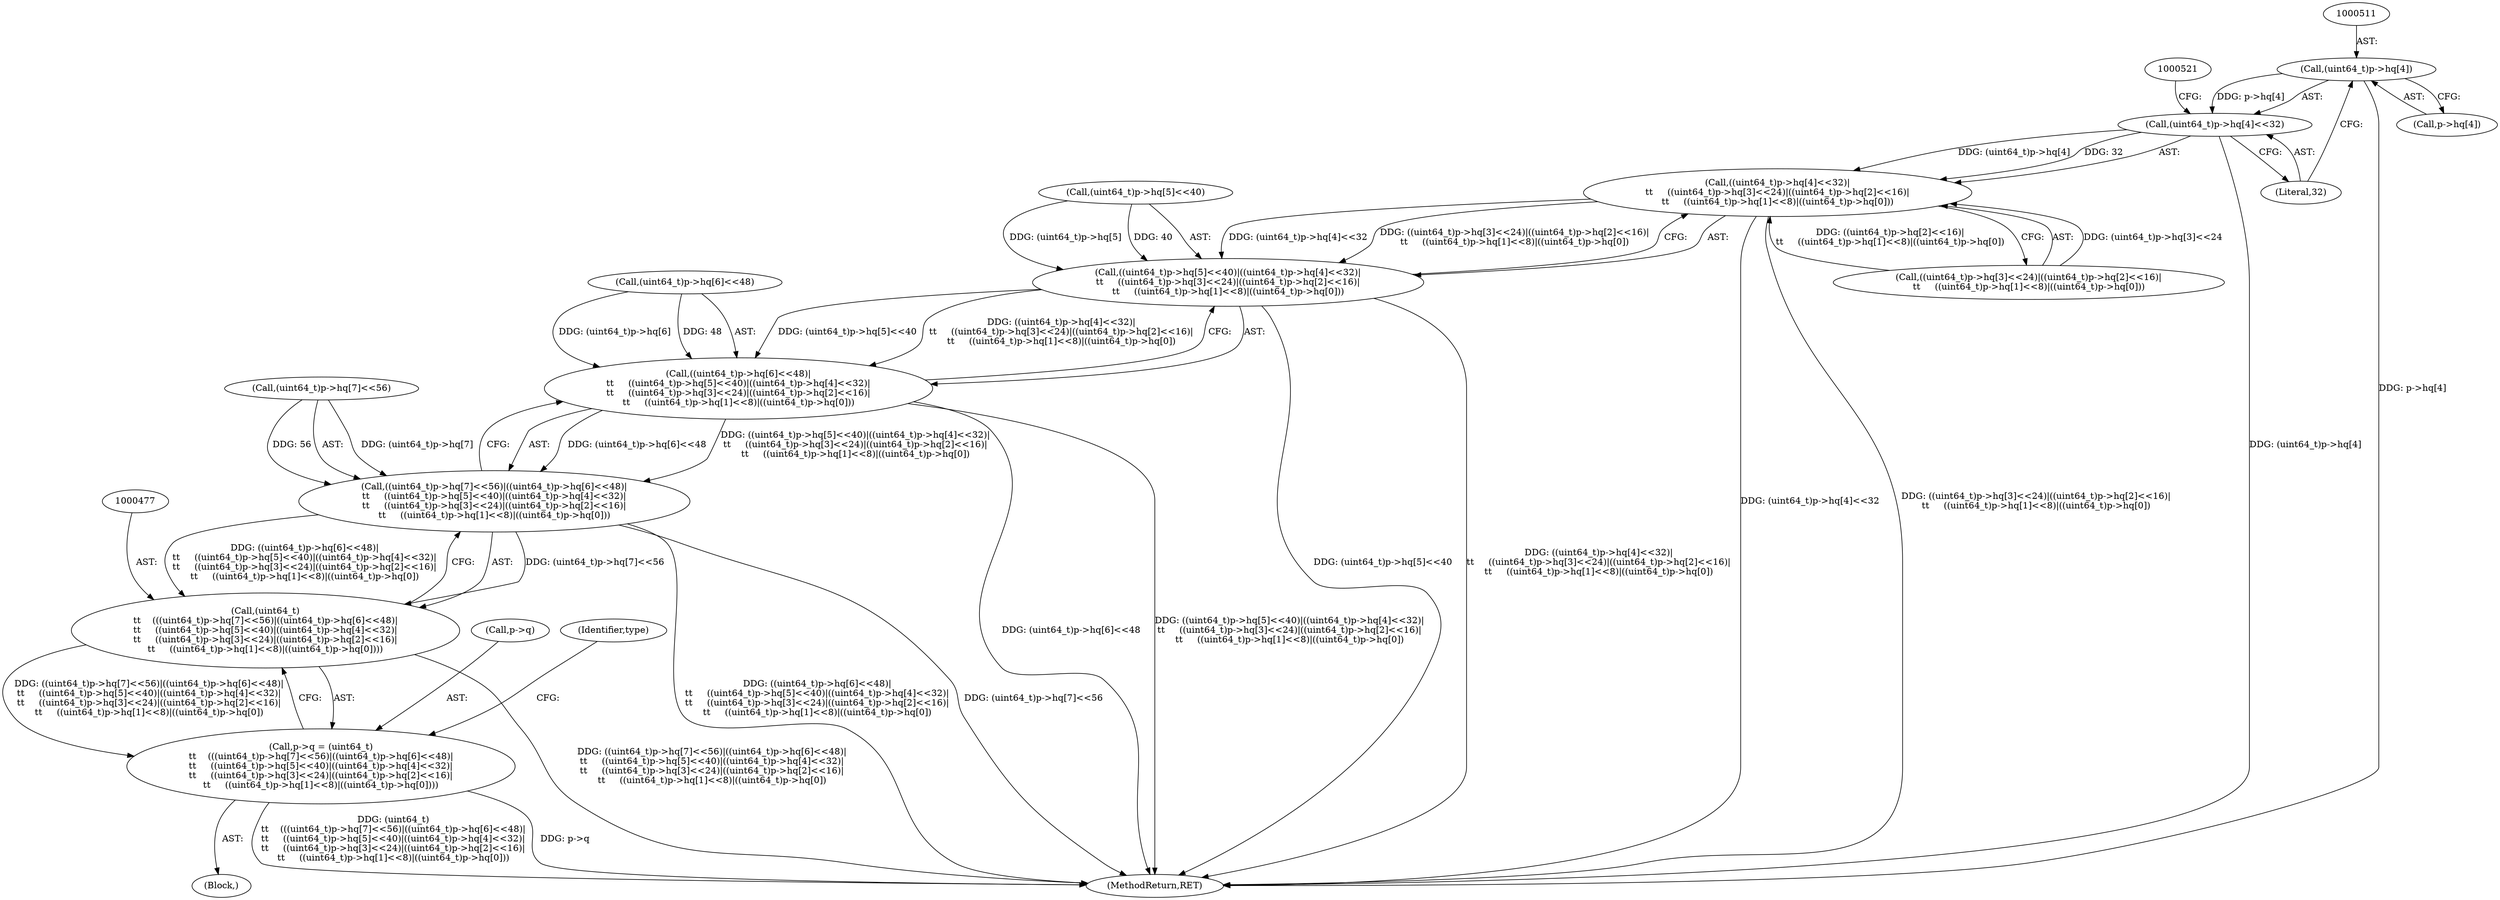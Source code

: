 digraph "0_file_27a14bc7ba285a0a5ebfdb55e54001aa11932b08@pointer" {
"1000510" [label="(Call,(uint64_t)p->hq[4])"];
"1000509" [label="(Call,(uint64_t)p->hq[4]<<32)"];
"1000508" [label="(Call,((uint64_t)p->hq[4]<<32)|\n\t\t     ((uint64_t)p->hq[3]<<24)|((uint64_t)p->hq[2]<<16)|\n\t\t     ((uint64_t)p->hq[1]<<8)|((uint64_t)p->hq[0]))"];
"1000498" [label="(Call,((uint64_t)p->hq[5]<<40)|((uint64_t)p->hq[4]<<32)|\n\t\t     ((uint64_t)p->hq[3]<<24)|((uint64_t)p->hq[2]<<16)|\n\t\t     ((uint64_t)p->hq[1]<<8)|((uint64_t)p->hq[0]))"];
"1000488" [label="(Call,((uint64_t)p->hq[6]<<48)|\n\t\t     ((uint64_t)p->hq[5]<<40)|((uint64_t)p->hq[4]<<32)|\n\t\t     ((uint64_t)p->hq[3]<<24)|((uint64_t)p->hq[2]<<16)|\n\t\t     ((uint64_t)p->hq[1]<<8)|((uint64_t)p->hq[0]))"];
"1000478" [label="(Call,((uint64_t)p->hq[7]<<56)|((uint64_t)p->hq[6]<<48)|\n\t\t     ((uint64_t)p->hq[5]<<40)|((uint64_t)p->hq[4]<<32)|\n\t\t     ((uint64_t)p->hq[3]<<24)|((uint64_t)p->hq[2]<<16)|\n\t\t     ((uint64_t)p->hq[1]<<8)|((uint64_t)p->hq[0]))"];
"1000476" [label="(Call,(uint64_t)\n\t\t    (((uint64_t)p->hq[7]<<56)|((uint64_t)p->hq[6]<<48)|\n\t\t     ((uint64_t)p->hq[5]<<40)|((uint64_t)p->hq[4]<<32)|\n\t\t     ((uint64_t)p->hq[3]<<24)|((uint64_t)p->hq[2]<<16)|\n\t\t     ((uint64_t)p->hq[1]<<8)|((uint64_t)p->hq[0])))"];
"1000472" [label="(Call,p->q = (uint64_t)\n\t\t    (((uint64_t)p->hq[7]<<56)|((uint64_t)p->hq[6]<<48)|\n\t\t     ((uint64_t)p->hq[5]<<40)|((uint64_t)p->hq[4]<<32)|\n\t\t     ((uint64_t)p->hq[3]<<24)|((uint64_t)p->hq[2]<<16)|\n\t\t     ((uint64_t)p->hq[1]<<8)|((uint64_t)p->hq[0])))"];
"1000473" [label="(Call,p->q)"];
"1000510" [label="(Call,(uint64_t)p->hq[4])"];
"1000517" [label="(Literal,32)"];
"1000123" [label="(Block,)"];
"1000557" [label="(Identifier,type)"];
"1000512" [label="(Call,p->hq[4])"];
"1000508" [label="(Call,((uint64_t)p->hq[4]<<32)|\n\t\t     ((uint64_t)p->hq[3]<<24)|((uint64_t)p->hq[2]<<16)|\n\t\t     ((uint64_t)p->hq[1]<<8)|((uint64_t)p->hq[0]))"];
"1000509" [label="(Call,(uint64_t)p->hq[4]<<32)"];
"1000478" [label="(Call,((uint64_t)p->hq[7]<<56)|((uint64_t)p->hq[6]<<48)|\n\t\t     ((uint64_t)p->hq[5]<<40)|((uint64_t)p->hq[4]<<32)|\n\t\t     ((uint64_t)p->hq[3]<<24)|((uint64_t)p->hq[2]<<16)|\n\t\t     ((uint64_t)p->hq[1]<<8)|((uint64_t)p->hq[0]))"];
"1000499" [label="(Call,(uint64_t)p->hq[5]<<40)"];
"1000498" [label="(Call,((uint64_t)p->hq[5]<<40)|((uint64_t)p->hq[4]<<32)|\n\t\t     ((uint64_t)p->hq[3]<<24)|((uint64_t)p->hq[2]<<16)|\n\t\t     ((uint64_t)p->hq[1]<<8)|((uint64_t)p->hq[0]))"];
"1000908" [label="(MethodReturn,RET)"];
"1000476" [label="(Call,(uint64_t)\n\t\t    (((uint64_t)p->hq[7]<<56)|((uint64_t)p->hq[6]<<48)|\n\t\t     ((uint64_t)p->hq[5]<<40)|((uint64_t)p->hq[4]<<32)|\n\t\t     ((uint64_t)p->hq[3]<<24)|((uint64_t)p->hq[2]<<16)|\n\t\t     ((uint64_t)p->hq[1]<<8)|((uint64_t)p->hq[0])))"];
"1000488" [label="(Call,((uint64_t)p->hq[6]<<48)|\n\t\t     ((uint64_t)p->hq[5]<<40)|((uint64_t)p->hq[4]<<32)|\n\t\t     ((uint64_t)p->hq[3]<<24)|((uint64_t)p->hq[2]<<16)|\n\t\t     ((uint64_t)p->hq[1]<<8)|((uint64_t)p->hq[0]))"];
"1000479" [label="(Call,(uint64_t)p->hq[7]<<56)"];
"1000518" [label="(Call,((uint64_t)p->hq[3]<<24)|((uint64_t)p->hq[2]<<16)|\n\t\t     ((uint64_t)p->hq[1]<<8)|((uint64_t)p->hq[0]))"];
"1000472" [label="(Call,p->q = (uint64_t)\n\t\t    (((uint64_t)p->hq[7]<<56)|((uint64_t)p->hq[6]<<48)|\n\t\t     ((uint64_t)p->hq[5]<<40)|((uint64_t)p->hq[4]<<32)|\n\t\t     ((uint64_t)p->hq[3]<<24)|((uint64_t)p->hq[2]<<16)|\n\t\t     ((uint64_t)p->hq[1]<<8)|((uint64_t)p->hq[0])))"];
"1000489" [label="(Call,(uint64_t)p->hq[6]<<48)"];
"1000510" -> "1000509"  [label="AST: "];
"1000510" -> "1000512"  [label="CFG: "];
"1000511" -> "1000510"  [label="AST: "];
"1000512" -> "1000510"  [label="AST: "];
"1000517" -> "1000510"  [label="CFG: "];
"1000510" -> "1000908"  [label="DDG: p->hq[4]"];
"1000510" -> "1000509"  [label="DDG: p->hq[4]"];
"1000509" -> "1000508"  [label="AST: "];
"1000509" -> "1000517"  [label="CFG: "];
"1000517" -> "1000509"  [label="AST: "];
"1000521" -> "1000509"  [label="CFG: "];
"1000509" -> "1000908"  [label="DDG: (uint64_t)p->hq[4]"];
"1000509" -> "1000508"  [label="DDG: (uint64_t)p->hq[4]"];
"1000509" -> "1000508"  [label="DDG: 32"];
"1000508" -> "1000498"  [label="AST: "];
"1000508" -> "1000518"  [label="CFG: "];
"1000518" -> "1000508"  [label="AST: "];
"1000498" -> "1000508"  [label="CFG: "];
"1000508" -> "1000908"  [label="DDG: (uint64_t)p->hq[4]<<32"];
"1000508" -> "1000908"  [label="DDG: ((uint64_t)p->hq[3]<<24)|((uint64_t)p->hq[2]<<16)|\n\t\t     ((uint64_t)p->hq[1]<<8)|((uint64_t)p->hq[0])"];
"1000508" -> "1000498"  [label="DDG: (uint64_t)p->hq[4]<<32"];
"1000508" -> "1000498"  [label="DDG: ((uint64_t)p->hq[3]<<24)|((uint64_t)p->hq[2]<<16)|\n\t\t     ((uint64_t)p->hq[1]<<8)|((uint64_t)p->hq[0])"];
"1000518" -> "1000508"  [label="DDG: (uint64_t)p->hq[3]<<24"];
"1000518" -> "1000508"  [label="DDG: ((uint64_t)p->hq[2]<<16)|\n\t\t     ((uint64_t)p->hq[1]<<8)|((uint64_t)p->hq[0])"];
"1000498" -> "1000488"  [label="AST: "];
"1000499" -> "1000498"  [label="AST: "];
"1000488" -> "1000498"  [label="CFG: "];
"1000498" -> "1000908"  [label="DDG: (uint64_t)p->hq[5]<<40"];
"1000498" -> "1000908"  [label="DDG: ((uint64_t)p->hq[4]<<32)|\n\t\t     ((uint64_t)p->hq[3]<<24)|((uint64_t)p->hq[2]<<16)|\n\t\t     ((uint64_t)p->hq[1]<<8)|((uint64_t)p->hq[0])"];
"1000498" -> "1000488"  [label="DDG: (uint64_t)p->hq[5]<<40"];
"1000498" -> "1000488"  [label="DDG: ((uint64_t)p->hq[4]<<32)|\n\t\t     ((uint64_t)p->hq[3]<<24)|((uint64_t)p->hq[2]<<16)|\n\t\t     ((uint64_t)p->hq[1]<<8)|((uint64_t)p->hq[0])"];
"1000499" -> "1000498"  [label="DDG: (uint64_t)p->hq[5]"];
"1000499" -> "1000498"  [label="DDG: 40"];
"1000488" -> "1000478"  [label="AST: "];
"1000489" -> "1000488"  [label="AST: "];
"1000478" -> "1000488"  [label="CFG: "];
"1000488" -> "1000908"  [label="DDG: (uint64_t)p->hq[6]<<48"];
"1000488" -> "1000908"  [label="DDG: ((uint64_t)p->hq[5]<<40)|((uint64_t)p->hq[4]<<32)|\n\t\t     ((uint64_t)p->hq[3]<<24)|((uint64_t)p->hq[2]<<16)|\n\t\t     ((uint64_t)p->hq[1]<<8)|((uint64_t)p->hq[0])"];
"1000488" -> "1000478"  [label="DDG: (uint64_t)p->hq[6]<<48"];
"1000488" -> "1000478"  [label="DDG: ((uint64_t)p->hq[5]<<40)|((uint64_t)p->hq[4]<<32)|\n\t\t     ((uint64_t)p->hq[3]<<24)|((uint64_t)p->hq[2]<<16)|\n\t\t     ((uint64_t)p->hq[1]<<8)|((uint64_t)p->hq[0])"];
"1000489" -> "1000488"  [label="DDG: (uint64_t)p->hq[6]"];
"1000489" -> "1000488"  [label="DDG: 48"];
"1000478" -> "1000476"  [label="AST: "];
"1000479" -> "1000478"  [label="AST: "];
"1000476" -> "1000478"  [label="CFG: "];
"1000478" -> "1000908"  [label="DDG: ((uint64_t)p->hq[6]<<48)|\n\t\t     ((uint64_t)p->hq[5]<<40)|((uint64_t)p->hq[4]<<32)|\n\t\t     ((uint64_t)p->hq[3]<<24)|((uint64_t)p->hq[2]<<16)|\n\t\t     ((uint64_t)p->hq[1]<<8)|((uint64_t)p->hq[0])"];
"1000478" -> "1000908"  [label="DDG: (uint64_t)p->hq[7]<<56"];
"1000478" -> "1000476"  [label="DDG: (uint64_t)p->hq[7]<<56"];
"1000478" -> "1000476"  [label="DDG: ((uint64_t)p->hq[6]<<48)|\n\t\t     ((uint64_t)p->hq[5]<<40)|((uint64_t)p->hq[4]<<32)|\n\t\t     ((uint64_t)p->hq[3]<<24)|((uint64_t)p->hq[2]<<16)|\n\t\t     ((uint64_t)p->hq[1]<<8)|((uint64_t)p->hq[0])"];
"1000479" -> "1000478"  [label="DDG: (uint64_t)p->hq[7]"];
"1000479" -> "1000478"  [label="DDG: 56"];
"1000476" -> "1000472"  [label="AST: "];
"1000477" -> "1000476"  [label="AST: "];
"1000472" -> "1000476"  [label="CFG: "];
"1000476" -> "1000908"  [label="DDG: ((uint64_t)p->hq[7]<<56)|((uint64_t)p->hq[6]<<48)|\n\t\t     ((uint64_t)p->hq[5]<<40)|((uint64_t)p->hq[4]<<32)|\n\t\t     ((uint64_t)p->hq[3]<<24)|((uint64_t)p->hq[2]<<16)|\n\t\t     ((uint64_t)p->hq[1]<<8)|((uint64_t)p->hq[0])"];
"1000476" -> "1000472"  [label="DDG: ((uint64_t)p->hq[7]<<56)|((uint64_t)p->hq[6]<<48)|\n\t\t     ((uint64_t)p->hq[5]<<40)|((uint64_t)p->hq[4]<<32)|\n\t\t     ((uint64_t)p->hq[3]<<24)|((uint64_t)p->hq[2]<<16)|\n\t\t     ((uint64_t)p->hq[1]<<8)|((uint64_t)p->hq[0])"];
"1000472" -> "1000123"  [label="AST: "];
"1000473" -> "1000472"  [label="AST: "];
"1000557" -> "1000472"  [label="CFG: "];
"1000472" -> "1000908"  [label="DDG: (uint64_t)\n\t\t    (((uint64_t)p->hq[7]<<56)|((uint64_t)p->hq[6]<<48)|\n\t\t     ((uint64_t)p->hq[5]<<40)|((uint64_t)p->hq[4]<<32)|\n\t\t     ((uint64_t)p->hq[3]<<24)|((uint64_t)p->hq[2]<<16)|\n\t\t     ((uint64_t)p->hq[1]<<8)|((uint64_t)p->hq[0]))"];
"1000472" -> "1000908"  [label="DDG: p->q"];
}
